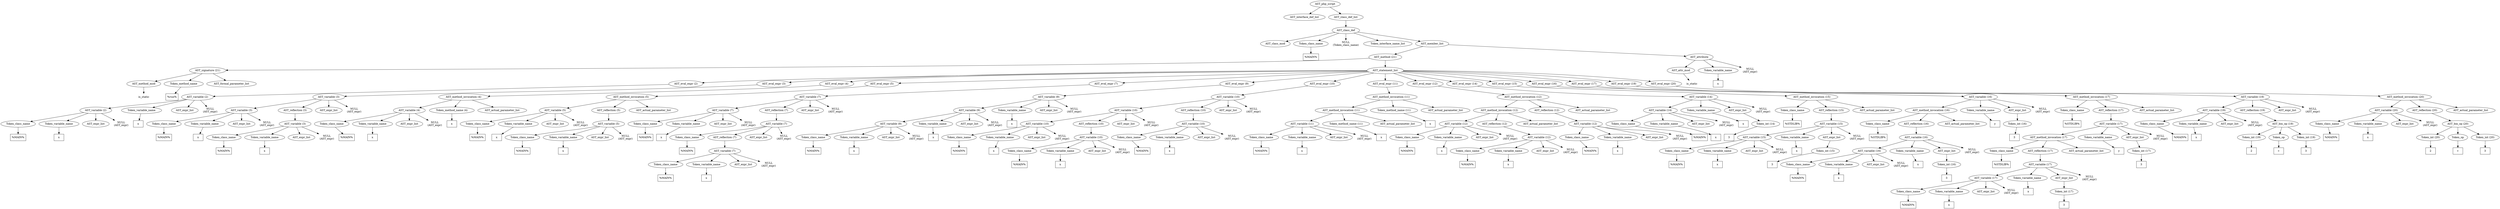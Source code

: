 /*
 * AST in dot format generated by phc -- the PHP compiler
 */

digraph AST {
node_0 [label="AST_php_script"];
node_1 [label="AST_interface_def_list"];
node_2 [label="AST_class_def_list"];
node_3 [label="AST_class_def"];
node_4 [label="AST_class_mod"];
node_5 [label="Token_class_name"];
node_6 [label="%MAIN%", shape=box]
node_5 -> node_6;
node_7 [label="NULL\n(Token_class_name)", shape=plaintext]
node_8 [label="Token_interface_name_list"];
node_9 [label="AST_member_list"];
node_10 [label="AST_method (21)"];
node_11 [label="AST_signature (21)"];
node_12 [label="AST_method_mod"];
node_13 [label="is_static", shape=plaintext]
node_12 -> node_13;
node_14 [label="Token_method_name"];
node_15 [label="%run%", shape=box]
node_14 -> node_15;
node_16 [label="AST_formal_parameter_list"];
node_11 -> node_16;
node_11 -> node_14;
node_11 -> node_12;
node_17 [label="AST_statement_list"];
node_18 [label="AST_eval_expr (2)"];
node_19 [label="AST_variable (2)"];
node_20 [label="AST_variable (2)"];
node_21 [label="Token_class_name"];
node_22 [label="%MAIN%", shape=box]
node_21 -> node_22;
node_23 [label="Token_variable_name"];
node_24 [label="x", shape=box]
node_23 -> node_24;
node_25 [label="AST_expr_list"];
node_26 [label="NULL\n(AST_expr)", shape=plaintext]
node_20 -> node_26;
node_20 -> node_25;
node_20 -> node_23;
node_20 -> node_21;
node_27 [label="Token_variable_name"];
node_28 [label="x", shape=box]
node_27 -> node_28;
node_29 [label="AST_expr_list"];
node_30 [label="NULL\n(AST_expr)", shape=plaintext]
node_19 -> node_30;
node_19 -> node_29;
node_19 -> node_27;
node_19 -> node_20;
node_18 -> node_19;
node_31 [label="AST_eval_expr (3)"];
node_32 [label="AST_variable (3)"];
node_33 [label="AST_variable (3)"];
node_34 [label="Token_class_name"];
node_35 [label="%MAIN%", shape=box]
node_34 -> node_35;
node_36 [label="Token_variable_name"];
node_37 [label="x", shape=box]
node_36 -> node_37;
node_38 [label="AST_expr_list"];
node_39 [label="NULL\n(AST_expr)", shape=plaintext]
node_33 -> node_39;
node_33 -> node_38;
node_33 -> node_36;
node_33 -> node_34;
node_40 [label="AST_reflection (3)"];
node_41 [label="AST_variable (3)"];
node_42 [label="Token_class_name"];
node_43 [label="%MAIN%", shape=box]
node_42 -> node_43;
node_44 [label="Token_variable_name"];
node_45 [label="x", shape=box]
node_44 -> node_45;
node_46 [label="AST_expr_list"];
node_47 [label="NULL\n(AST_expr)", shape=plaintext]
node_41 -> node_47;
node_41 -> node_46;
node_41 -> node_44;
node_41 -> node_42;
node_40 -> node_41;
node_48 [label="AST_expr_list"];
node_49 [label="NULL\n(AST_expr)", shape=plaintext]
node_32 -> node_49;
node_32 -> node_48;
node_32 -> node_40;
node_32 -> node_33;
node_31 -> node_32;
node_50 [label="AST_eval_expr (4)"];
node_51 [label="AST_method_invocation (4)"];
node_52 [label="AST_variable (4)"];
node_53 [label="Token_class_name"];
node_54 [label="%MAIN%", shape=box]
node_53 -> node_54;
node_55 [label="Token_variable_name"];
node_56 [label="x", shape=box]
node_55 -> node_56;
node_57 [label="AST_expr_list"];
node_58 [label="NULL\n(AST_expr)", shape=plaintext]
node_52 -> node_58;
node_52 -> node_57;
node_52 -> node_55;
node_52 -> node_53;
node_59 [label="Token_method_name (4)"];
node_60 [label="x", shape=box]
node_59 -> node_60;
node_61 [label="AST_actual_parameter_list"];
node_51 -> node_61;
node_51 -> node_59;
node_51 -> node_52;
node_50 -> node_51;
node_62 [label="AST_eval_expr (5)"];
node_63 [label="AST_method_invocation (5)"];
node_64 [label="AST_variable (5)"];
node_65 [label="Token_class_name"];
node_66 [label="%MAIN%", shape=box]
node_65 -> node_66;
node_67 [label="Token_variable_name"];
node_68 [label="x", shape=box]
node_67 -> node_68;
node_69 [label="AST_expr_list"];
node_70 [label="NULL\n(AST_expr)", shape=plaintext]
node_64 -> node_70;
node_64 -> node_69;
node_64 -> node_67;
node_64 -> node_65;
node_71 [label="AST_reflection (5)"];
node_72 [label="AST_variable (5)"];
node_73 [label="Token_class_name"];
node_74 [label="%MAIN%", shape=box]
node_73 -> node_74;
node_75 [label="Token_variable_name"];
node_76 [label="x", shape=box]
node_75 -> node_76;
node_77 [label="AST_expr_list"];
node_78 [label="NULL\n(AST_expr)", shape=plaintext]
node_72 -> node_78;
node_72 -> node_77;
node_72 -> node_75;
node_72 -> node_73;
node_71 -> node_72;
node_79 [label="AST_actual_parameter_list"];
node_63 -> node_79;
node_63 -> node_71;
node_63 -> node_64;
node_62 -> node_63;
node_80 [label="AST_eval_expr (7)"];
node_81 [label="AST_variable (7)"];
node_82 [label="AST_variable (7)"];
node_83 [label="Token_class_name"];
node_84 [label="%MAIN%", shape=box]
node_83 -> node_84;
node_85 [label="Token_variable_name"];
node_86 [label="x", shape=box]
node_85 -> node_86;
node_87 [label="AST_expr_list"];
node_88 [label="NULL\n(AST_expr)", shape=plaintext]
node_82 -> node_88;
node_82 -> node_87;
node_82 -> node_85;
node_82 -> node_83;
node_89 [label="AST_reflection (7)"];
node_90 [label="AST_variable (7)"];
node_91 [label="Token_class_name"];
node_92 [label="%MAIN%", shape=box]
node_91 -> node_92;
node_93 [label="AST_reflection (7)"];
node_94 [label="AST_variable (7)"];
node_95 [label="Token_class_name"];
node_96 [label="%MAIN%", shape=box]
node_95 -> node_96;
node_97 [label="Token_variable_name"];
node_98 [label="x", shape=box]
node_97 -> node_98;
node_99 [label="AST_expr_list"];
node_100 [label="NULL\n(AST_expr)", shape=plaintext]
node_94 -> node_100;
node_94 -> node_99;
node_94 -> node_97;
node_94 -> node_95;
node_93 -> node_94;
node_101 [label="AST_expr_list"];
node_102 [label="NULL\n(AST_expr)", shape=plaintext]
node_90 -> node_102;
node_90 -> node_101;
node_90 -> node_93;
node_90 -> node_91;
node_89 -> node_90;
node_103 [label="AST_expr_list"];
node_104 [label="NULL\n(AST_expr)", shape=plaintext]
node_81 -> node_104;
node_81 -> node_103;
node_81 -> node_89;
node_81 -> node_82;
node_80 -> node_81;
node_105 [label="AST_eval_expr (9)"];
node_106 [label="AST_variable (9)"];
node_107 [label="AST_variable (9)"];
node_108 [label="AST_variable (9)"];
node_109 [label="Token_class_name"];
node_110 [label="%MAIN%", shape=box]
node_109 -> node_110;
node_111 [label="Token_variable_name"];
node_112 [label="x", shape=box]
node_111 -> node_112;
node_113 [label="AST_expr_list"];
node_114 [label="NULL\n(AST_expr)", shape=plaintext]
node_108 -> node_114;
node_108 -> node_113;
node_108 -> node_111;
node_108 -> node_109;
node_115 [label="Token_variable_name"];
node_116 [label="x", shape=box]
node_115 -> node_116;
node_117 [label="AST_expr_list"];
node_118 [label="NULL\n(AST_expr)", shape=plaintext]
node_107 -> node_118;
node_107 -> node_117;
node_107 -> node_115;
node_107 -> node_108;
node_119 [label="Token_variable_name"];
node_120 [label="x", shape=box]
node_119 -> node_120;
node_121 [label="AST_expr_list"];
node_122 [label="NULL\n(AST_expr)", shape=plaintext]
node_106 -> node_122;
node_106 -> node_121;
node_106 -> node_119;
node_106 -> node_107;
node_105 -> node_106;
node_123 [label="AST_eval_expr (10)"];
node_124 [label="AST_variable (10)"];
node_125 [label="AST_variable (10)"];
node_126 [label="AST_variable (10)"];
node_127 [label="Token_class_name"];
node_128 [label="%MAIN%", shape=box]
node_127 -> node_128;
node_129 [label="Token_variable_name"];
node_130 [label="x", shape=box]
node_129 -> node_130;
node_131 [label="AST_expr_list"];
node_132 [label="NULL\n(AST_expr)", shape=plaintext]
node_126 -> node_132;
node_126 -> node_131;
node_126 -> node_129;
node_126 -> node_127;
node_133 [label="AST_reflection (10)"];
node_134 [label="AST_variable (10)"];
node_135 [label="Token_class_name"];
node_136 [label="%MAIN%", shape=box]
node_135 -> node_136;
node_137 [label="Token_variable_name"];
node_138 [label="x", shape=box]
node_137 -> node_138;
node_139 [label="AST_expr_list"];
node_140 [label="NULL\n(AST_expr)", shape=plaintext]
node_134 -> node_140;
node_134 -> node_139;
node_134 -> node_137;
node_134 -> node_135;
node_133 -> node_134;
node_141 [label="AST_expr_list"];
node_142 [label="NULL\n(AST_expr)", shape=plaintext]
node_125 -> node_142;
node_125 -> node_141;
node_125 -> node_133;
node_125 -> node_126;
node_143 [label="AST_reflection (10)"];
node_144 [label="AST_variable (10)"];
node_145 [label="Token_class_name"];
node_146 [label="%MAIN%", shape=box]
node_145 -> node_146;
node_147 [label="Token_variable_name"];
node_148 [label="x", shape=box]
node_147 -> node_148;
node_149 [label="AST_expr_list"];
node_150 [label="NULL\n(AST_expr)", shape=plaintext]
node_144 -> node_150;
node_144 -> node_149;
node_144 -> node_147;
node_144 -> node_145;
node_143 -> node_144;
node_151 [label="AST_expr_list"];
node_152 [label="NULL\n(AST_expr)", shape=plaintext]
node_124 -> node_152;
node_124 -> node_151;
node_124 -> node_143;
node_124 -> node_125;
node_123 -> node_124;
node_153 [label="AST_eval_expr (11)"];
node_154 [label="AST_method_invocation (11)"];
node_155 [label="AST_method_invocation (11)"];
node_156 [label="AST_variable (11)"];
node_157 [label="Token_class_name"];
node_158 [label="%MAIN%", shape=box]
node_157 -> node_158;
node_159 [label="Token_variable_name"];
node_160 [label="x", shape=box]
node_159 -> node_160;
node_161 [label="AST_expr_list"];
node_162 [label="NULL\n(AST_expr)", shape=plaintext]
node_156 -> node_162;
node_156 -> node_161;
node_156 -> node_159;
node_156 -> node_157;
node_163 [label="Token_method_name (11)"];
node_164 [label="x", shape=box]
node_163 -> node_164;
node_165 [label="AST_actual_parameter_list"];
node_155 -> node_165;
node_155 -> node_163;
node_155 -> node_156;
node_166 [label="Token_method_name (11)"];
node_167 [label="x", shape=box]
node_166 -> node_167;
node_168 [label="AST_actual_parameter_list"];
node_154 -> node_168;
node_154 -> node_166;
node_154 -> node_155;
node_153 -> node_154;
node_169 [label="AST_eval_expr (12)"];
node_170 [label="AST_method_invocation (12)"];
node_171 [label="AST_method_invocation (12)"];
node_172 [label="AST_variable (12)"];
node_173 [label="Token_class_name"];
node_174 [label="%MAIN%", shape=box]
node_173 -> node_174;
node_175 [label="Token_variable_name"];
node_176 [label="x", shape=box]
node_175 -> node_176;
node_177 [label="AST_expr_list"];
node_178 [label="NULL\n(AST_expr)", shape=plaintext]
node_172 -> node_178;
node_172 -> node_177;
node_172 -> node_175;
node_172 -> node_173;
node_179 [label="AST_reflection (12)"];
node_180 [label="AST_variable (12)"];
node_181 [label="Token_class_name"];
node_182 [label="%MAIN%", shape=box]
node_181 -> node_182;
node_183 [label="Token_variable_name"];
node_184 [label="x", shape=box]
node_183 -> node_184;
node_185 [label="AST_expr_list"];
node_186 [label="NULL\n(AST_expr)", shape=plaintext]
node_180 -> node_186;
node_180 -> node_185;
node_180 -> node_183;
node_180 -> node_181;
node_179 -> node_180;
node_187 [label="AST_actual_parameter_list"];
node_171 -> node_187;
node_171 -> node_179;
node_171 -> node_172;
node_188 [label="AST_reflection (12)"];
node_189 [label="AST_variable (12)"];
node_190 [label="Token_class_name"];
node_191 [label="%MAIN%", shape=box]
node_190 -> node_191;
node_192 [label="Token_variable_name"];
node_193 [label="x", shape=box]
node_192 -> node_193;
node_194 [label="AST_expr_list"];
node_195 [label="NULL\n(AST_expr)", shape=plaintext]
node_189 -> node_195;
node_189 -> node_194;
node_189 -> node_192;
node_189 -> node_190;
node_188 -> node_189;
node_196 [label="AST_actual_parameter_list"];
node_170 -> node_196;
node_170 -> node_188;
node_170 -> node_171;
node_169 -> node_170;
node_197 [label="AST_eval_expr (14)"];
node_198 [label="AST_variable (14)"];
node_199 [label="AST_variable (14)"];
node_200 [label="Token_class_name"];
node_201 [label="%MAIN%", shape=box]
node_200 -> node_201;
node_202 [label="Token_variable_name"];
node_203 [label="x", shape=box]
node_202 -> node_203;
node_204 [label="AST_expr_list"];
node_205 [label="NULL\n(AST_expr)", shape=plaintext]
node_199 -> node_205;
node_199 -> node_204;
node_199 -> node_202;
node_199 -> node_200;
node_206 [label="Token_variable_name"];
node_207 [label="x", shape=box]
node_206 -> node_207;
node_208 [label="AST_expr_list"];
node_209 [label="Token_int (14)"];
node_210 [label="3", shape=box]
node_209 -> node_210;
node_208 -> node_209;
node_211 [label="NULL\n(AST_expr)", shape=plaintext]
node_198 -> node_211;
node_198 -> node_208;
node_198 -> node_206;
node_198 -> node_199;
node_197 -> node_198;
node_212 [label="AST_eval_expr (15)"];
node_213 [label="AST_method_invocation (15)"];
node_214 [label="Token_class_name"];
node_215 [label="%STDLIB%", shape=box]
node_214 -> node_215;
node_216 [label="AST_reflection (15)"];
node_217 [label="AST_variable (15)"];
node_218 [label="AST_variable (15)"];
node_219 [label="Token_class_name"];
node_220 [label="%MAIN%", shape=box]
node_219 -> node_220;
node_221 [label="Token_variable_name"];
node_222 [label="x", shape=box]
node_221 -> node_222;
node_223 [label="AST_expr_list"];
node_224 [label="NULL\n(AST_expr)", shape=plaintext]
node_218 -> node_224;
node_218 -> node_223;
node_218 -> node_221;
node_218 -> node_219;
node_225 [label="Token_variable_name"];
node_226 [label="x", shape=box]
node_225 -> node_226;
node_227 [label="AST_expr_list"];
node_228 [label="Token_int (15)"];
node_229 [label="3", shape=box]
node_228 -> node_229;
node_227 -> node_228;
node_230 [label="NULL\n(AST_expr)", shape=plaintext]
node_217 -> node_230;
node_217 -> node_227;
node_217 -> node_225;
node_217 -> node_218;
node_216 -> node_217;
node_231 [label="AST_actual_parameter_list"];
node_213 -> node_231;
node_213 -> node_216;
node_213 -> node_214;
node_212 -> node_213;
node_232 [label="AST_eval_expr (16)"];
node_233 [label="AST_variable (16)"];
node_234 [label="AST_method_invocation (16)"];
node_235 [label="Token_class_name"];
node_236 [label="%STDLIB%", shape=box]
node_235 -> node_236;
node_237 [label="AST_reflection (16)"];
node_238 [label="AST_variable (16)"];
node_239 [label="AST_variable (16)"];
node_240 [label="Token_class_name"];
node_241 [label="%MAIN%", shape=box]
node_240 -> node_241;
node_242 [label="Token_variable_name"];
node_243 [label="x", shape=box]
node_242 -> node_243;
node_244 [label="AST_expr_list"];
node_245 [label="NULL\n(AST_expr)", shape=plaintext]
node_239 -> node_245;
node_239 -> node_244;
node_239 -> node_242;
node_239 -> node_240;
node_246 [label="Token_variable_name"];
node_247 [label="x", shape=box]
node_246 -> node_247;
node_248 [label="AST_expr_list"];
node_249 [label="Token_int (16)"];
node_250 [label="3", shape=box]
node_249 -> node_250;
node_248 -> node_249;
node_251 [label="NULL\n(AST_expr)", shape=plaintext]
node_238 -> node_251;
node_238 -> node_248;
node_238 -> node_246;
node_238 -> node_239;
node_237 -> node_238;
node_252 [label="AST_actual_parameter_list"];
node_234 -> node_252;
node_234 -> node_237;
node_234 -> node_235;
node_253 [label="Token_variable_name"];
node_254 [label="y", shape=box]
node_253 -> node_254;
node_255 [label="AST_expr_list"];
node_256 [label="Token_int (16)"];
node_257 [label="3", shape=box]
node_256 -> node_257;
node_255 -> node_256;
node_258 [label="NULL\n(AST_expr)", shape=plaintext]
node_233 -> node_258;
node_233 -> node_255;
node_233 -> node_253;
node_233 -> node_234;
node_232 -> node_233;
node_259 [label="AST_eval_expr (17)"];
node_260 [label="AST_method_invocation (17)"];
node_261 [label="Token_class_name"];
node_262 [label="%STDLIB%", shape=box]
node_261 -> node_262;
node_263 [label="AST_reflection (17)"];
node_264 [label="AST_variable (17)"];
node_265 [label="AST_method_invocation (17)"];
node_266 [label="Token_class_name"];
node_267 [label="%STDLIB%", shape=box]
node_266 -> node_267;
node_268 [label="AST_reflection (17)"];
node_269 [label="AST_variable (17)"];
node_270 [label="AST_variable (17)"];
node_271 [label="Token_class_name"];
node_272 [label="%MAIN%", shape=box]
node_271 -> node_272;
node_273 [label="Token_variable_name"];
node_274 [label="x", shape=box]
node_273 -> node_274;
node_275 [label="AST_expr_list"];
node_276 [label="NULL\n(AST_expr)", shape=plaintext]
node_270 -> node_276;
node_270 -> node_275;
node_270 -> node_273;
node_270 -> node_271;
node_277 [label="Token_variable_name"];
node_278 [label="x", shape=box]
node_277 -> node_278;
node_279 [label="AST_expr_list"];
node_280 [label="Token_int (17)"];
node_281 [label="3", shape=box]
node_280 -> node_281;
node_279 -> node_280;
node_282 [label="NULL\n(AST_expr)", shape=plaintext]
node_269 -> node_282;
node_269 -> node_279;
node_269 -> node_277;
node_269 -> node_270;
node_268 -> node_269;
node_283 [label="AST_actual_parameter_list"];
node_265 -> node_283;
node_265 -> node_268;
node_265 -> node_266;
node_284 [label="Token_variable_name"];
node_285 [label="y", shape=box]
node_284 -> node_285;
node_286 [label="AST_expr_list"];
node_287 [label="Token_int (17)"];
node_288 [label="3", shape=box]
node_287 -> node_288;
node_286 -> node_287;
node_289 [label="NULL\n(AST_expr)", shape=plaintext]
node_264 -> node_289;
node_264 -> node_286;
node_264 -> node_284;
node_264 -> node_265;
node_263 -> node_264;
node_290 [label="AST_actual_parameter_list"];
node_260 -> node_290;
node_260 -> node_263;
node_260 -> node_261;
node_259 -> node_260;
node_291 [label="AST_eval_expr (19)"];
node_292 [label="AST_variable (19)"];
node_293 [label="AST_variable (19)"];
node_294 [label="Token_class_name"];
node_295 [label="%MAIN%", shape=box]
node_294 -> node_295;
node_296 [label="Token_variable_name"];
node_297 [label="x", shape=box]
node_296 -> node_297;
node_298 [label="AST_expr_list"];
node_299 [label="NULL\n(AST_expr)", shape=plaintext]
node_293 -> node_299;
node_293 -> node_298;
node_293 -> node_296;
node_293 -> node_294;
node_300 [label="AST_reflection (19)"];
node_301 [label="AST_bin_op (19)"];
node_302 [label="Token_int (19)"];
node_303 [label="2", shape=box]
node_302 -> node_303;
node_304 [label="Token_op"];
node_305 [label="+", shape=box]
node_304 -> node_305;
node_306 [label="Token_int (19)"];
node_307 [label="3", shape=box]
node_306 -> node_307;
node_301 -> node_306;
node_301 -> node_304;
node_301 -> node_302;
node_300 -> node_301;
node_308 [label="AST_expr_list"];
node_309 [label="NULL\n(AST_expr)", shape=plaintext]
node_292 -> node_309;
node_292 -> node_308;
node_292 -> node_300;
node_292 -> node_293;
node_291 -> node_292;
node_310 [label="AST_eval_expr (20)"];
node_311 [label="AST_method_invocation (20)"];
node_312 [label="AST_variable (20)"];
node_313 [label="Token_class_name"];
node_314 [label="%MAIN%", shape=box]
node_313 -> node_314;
node_315 [label="Token_variable_name"];
node_316 [label="x", shape=box]
node_315 -> node_316;
node_317 [label="AST_expr_list"];
node_318 [label="NULL\n(AST_expr)", shape=plaintext]
node_312 -> node_318;
node_312 -> node_317;
node_312 -> node_315;
node_312 -> node_313;
node_319 [label="AST_reflection (20)"];
node_320 [label="AST_bin_op (20)"];
node_321 [label="Token_int (20)"];
node_322 [label="2", shape=box]
node_321 -> node_322;
node_323 [label="Token_op"];
node_324 [label="+", shape=box]
node_323 -> node_324;
node_325 [label="Token_int (20)"];
node_326 [label="3", shape=box]
node_325 -> node_326;
node_320 -> node_325;
node_320 -> node_323;
node_320 -> node_321;
node_319 -> node_320;
node_327 [label="AST_actual_parameter_list"];
node_311 -> node_327;
node_311 -> node_319;
node_311 -> node_312;
node_310 -> node_311;
node_17 -> node_310;
node_17 -> node_291;
node_17 -> node_259;
node_17 -> node_232;
node_17 -> node_212;
node_17 -> node_197;
node_17 -> node_169;
node_17 -> node_153;
node_17 -> node_123;
node_17 -> node_105;
node_17 -> node_80;
node_17 -> node_62;
node_17 -> node_50;
node_17 -> node_31;
node_17 -> node_18;
node_10 -> node_17;
node_10 -> node_11;
node_328 [label="AST_attribute"];
node_329 [label="AST_attr_mod"];
node_330 [label="is_static", shape=plaintext]
node_329 -> node_330;
node_331 [label="Token_variable_name"];
node_332 [label="x", shape=box]
node_331 -> node_332;
node_333 [label="NULL\n(AST_expr)", shape=plaintext]
node_328 -> node_333;
node_328 -> node_331;
node_328 -> node_329;
node_9 -> node_328;
node_9 -> node_10;
node_3 -> node_9;
node_3 -> node_8;
node_3 -> node_7;
node_3 -> node_5;
node_3 -> node_4;
node_2 -> node_3;
node_0 -> node_2;
node_0 -> node_1;
}
